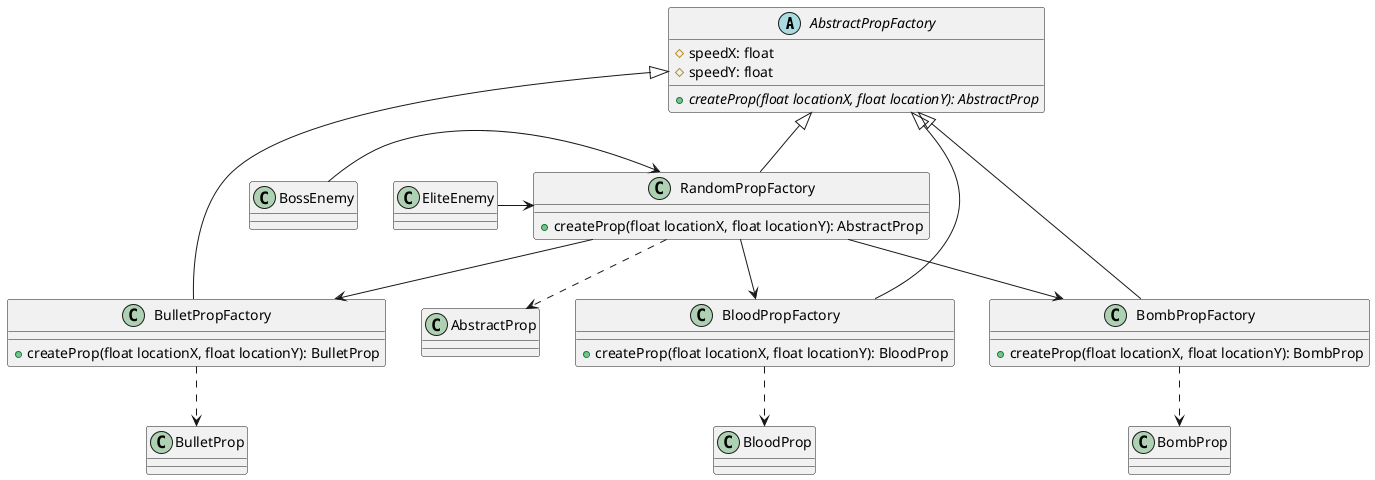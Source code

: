 @startuml

abstract class AbstractPropFactory {
    # speedX: float
    # speedY: float
    + {abstract} createProp(float locationX, float locationY): AbstractProp
}

class BloodPropFactory extends AbstractPropFactory {
    + createProp(float locationX, float locationY): BloodProp
}

class BombPropFactory extends AbstractPropFactory {
    + createProp(float locationX, float locationY): BombProp
}

class BulletPropFactory extends AbstractPropFactory {
    + createProp(float locationX, float locationY): BulletProp
}

class RandomPropFactory extends AbstractPropFactory {
    + createProp(float locationX, float locationY): AbstractProp
}

RandomPropFactory --> BloodPropFactory
RandomPropFactory --> BombPropFactory
RandomPropFactory --> BulletPropFactory

BloodPropFactory ..> BloodProp
BombPropFactory ..> BombProp
BulletPropFactory ..> BulletProp
RandomPropFactory ..> AbstractProp

EliteEnemy -> RandomPropFactory
BossEnemy -> RandomPropFactory

@enduml